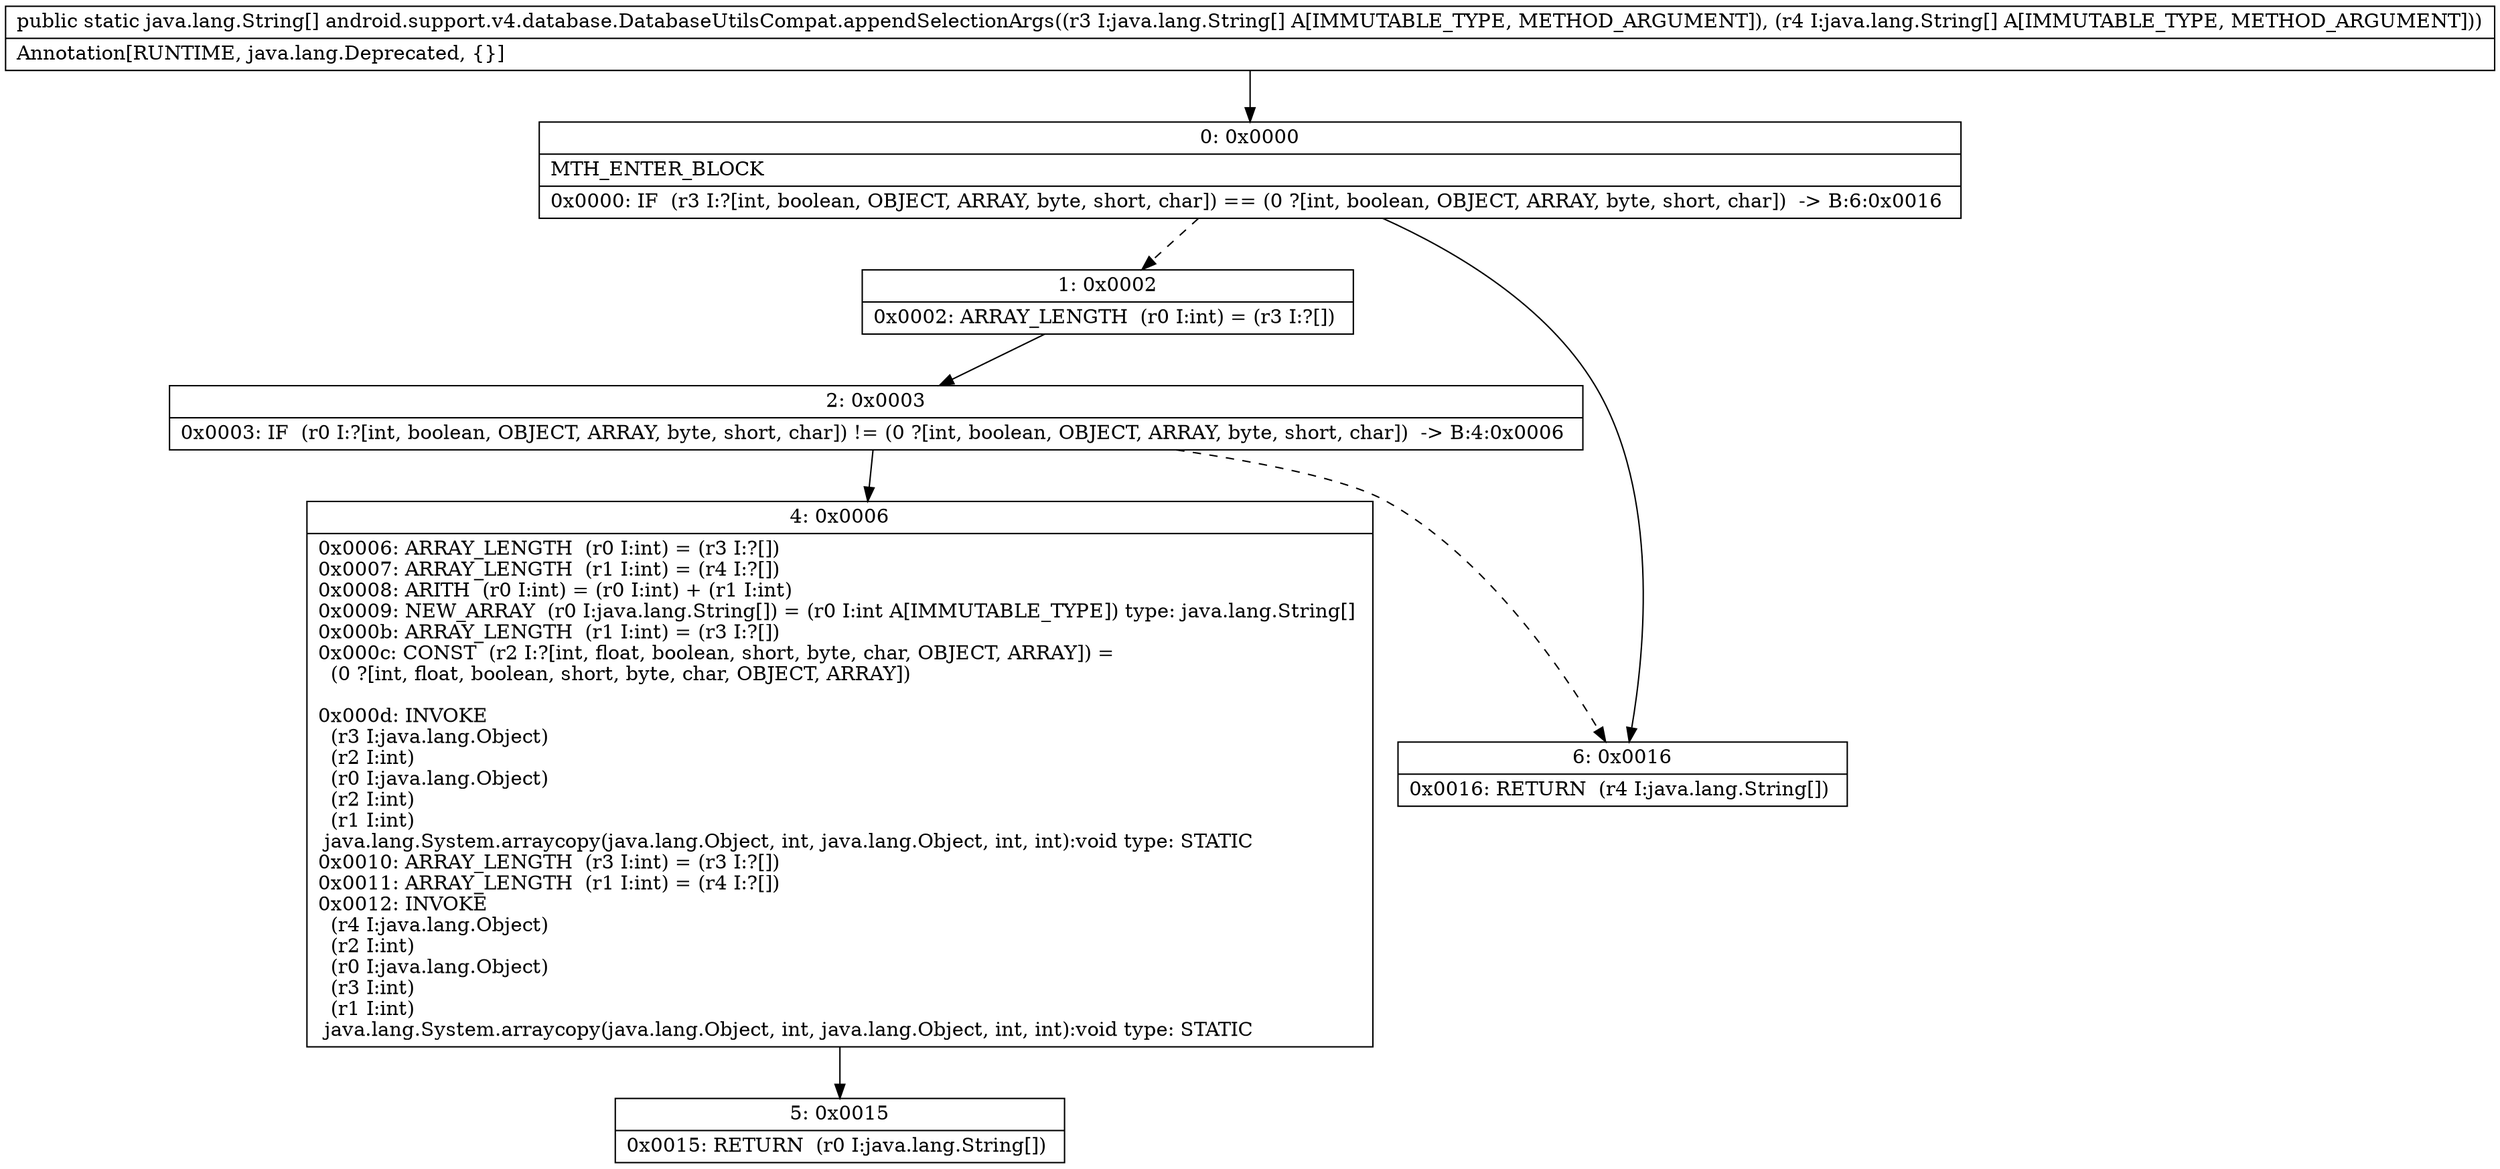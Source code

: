 digraph "CFG forandroid.support.v4.database.DatabaseUtilsCompat.appendSelectionArgs([Ljava\/lang\/String;[Ljava\/lang\/String;)[Ljava\/lang\/String;" {
Node_0 [shape=record,label="{0\:\ 0x0000|MTH_ENTER_BLOCK\l|0x0000: IF  (r3 I:?[int, boolean, OBJECT, ARRAY, byte, short, char]) == (0 ?[int, boolean, OBJECT, ARRAY, byte, short, char])  \-\> B:6:0x0016 \l}"];
Node_1 [shape=record,label="{1\:\ 0x0002|0x0002: ARRAY_LENGTH  (r0 I:int) = (r3 I:?[]) \l}"];
Node_2 [shape=record,label="{2\:\ 0x0003|0x0003: IF  (r0 I:?[int, boolean, OBJECT, ARRAY, byte, short, char]) != (0 ?[int, boolean, OBJECT, ARRAY, byte, short, char])  \-\> B:4:0x0006 \l}"];
Node_4 [shape=record,label="{4\:\ 0x0006|0x0006: ARRAY_LENGTH  (r0 I:int) = (r3 I:?[]) \l0x0007: ARRAY_LENGTH  (r1 I:int) = (r4 I:?[]) \l0x0008: ARITH  (r0 I:int) = (r0 I:int) + (r1 I:int) \l0x0009: NEW_ARRAY  (r0 I:java.lang.String[]) = (r0 I:int A[IMMUTABLE_TYPE]) type: java.lang.String[] \l0x000b: ARRAY_LENGTH  (r1 I:int) = (r3 I:?[]) \l0x000c: CONST  (r2 I:?[int, float, boolean, short, byte, char, OBJECT, ARRAY]) = \l  (0 ?[int, float, boolean, short, byte, char, OBJECT, ARRAY])\l \l0x000d: INVOKE  \l  (r3 I:java.lang.Object)\l  (r2 I:int)\l  (r0 I:java.lang.Object)\l  (r2 I:int)\l  (r1 I:int)\l java.lang.System.arraycopy(java.lang.Object, int, java.lang.Object, int, int):void type: STATIC \l0x0010: ARRAY_LENGTH  (r3 I:int) = (r3 I:?[]) \l0x0011: ARRAY_LENGTH  (r1 I:int) = (r4 I:?[]) \l0x0012: INVOKE  \l  (r4 I:java.lang.Object)\l  (r2 I:int)\l  (r0 I:java.lang.Object)\l  (r3 I:int)\l  (r1 I:int)\l java.lang.System.arraycopy(java.lang.Object, int, java.lang.Object, int, int):void type: STATIC \l}"];
Node_5 [shape=record,label="{5\:\ 0x0015|0x0015: RETURN  (r0 I:java.lang.String[]) \l}"];
Node_6 [shape=record,label="{6\:\ 0x0016|0x0016: RETURN  (r4 I:java.lang.String[]) \l}"];
MethodNode[shape=record,label="{public static java.lang.String[] android.support.v4.database.DatabaseUtilsCompat.appendSelectionArgs((r3 I:java.lang.String[] A[IMMUTABLE_TYPE, METHOD_ARGUMENT]), (r4 I:java.lang.String[] A[IMMUTABLE_TYPE, METHOD_ARGUMENT]))  | Annotation[RUNTIME, java.lang.Deprecated, \{\}]\l}"];
MethodNode -> Node_0;
Node_0 -> Node_1[style=dashed];
Node_0 -> Node_6;
Node_1 -> Node_2;
Node_2 -> Node_4;
Node_2 -> Node_6[style=dashed];
Node_4 -> Node_5;
}


